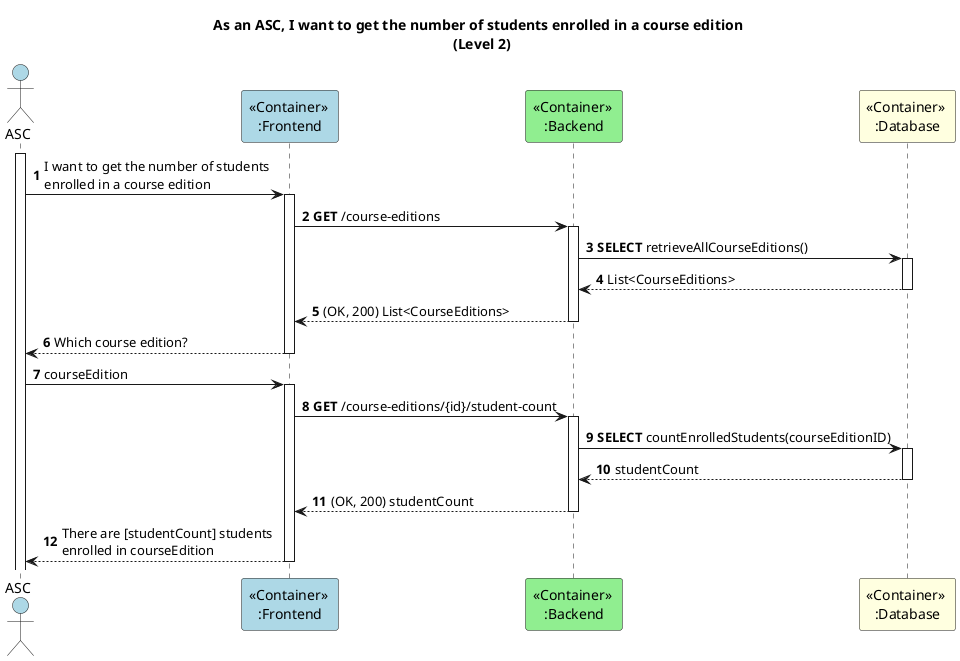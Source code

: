 @startuml
autonumber

title As an ASC, I want to get the number of students enrolled in a course edition \n (Level 2)

actor ASC as Admin #lightblue
participant "<<Container>> \n:Frontend" as FE #lightblue
participant "<<Container>> \n:Backend" as BE #lightgreen
participant "<<Container>> \n:Database" as BD #lightyellow

activate Admin
Admin -> FE ++ : I want to get the number of students \nenrolled in a course edition
FE -> BE ++ : **GET** /course-editions
BE -> BD ++ : **SELECT** retrieveAllCourseEditions()
BD --> BE --: List<CourseEditions>
BE --> FE --: (OK, 200) List<CourseEditions>
FE --> Admin --: Which course edition?

Admin -> FE ++ : courseEdition
FE -> BE ++ : **GET** /course-editions/{id}/student-count

BE -> BD ++ : **SELECT** countEnrolledStudents(courseEditionID)
BD --> BE --: studentCount
BE --> FE --: (OK, 200) studentCount
FE --> Admin --: There are [studentCount] students \nenrolled in courseEdition
@enduml
